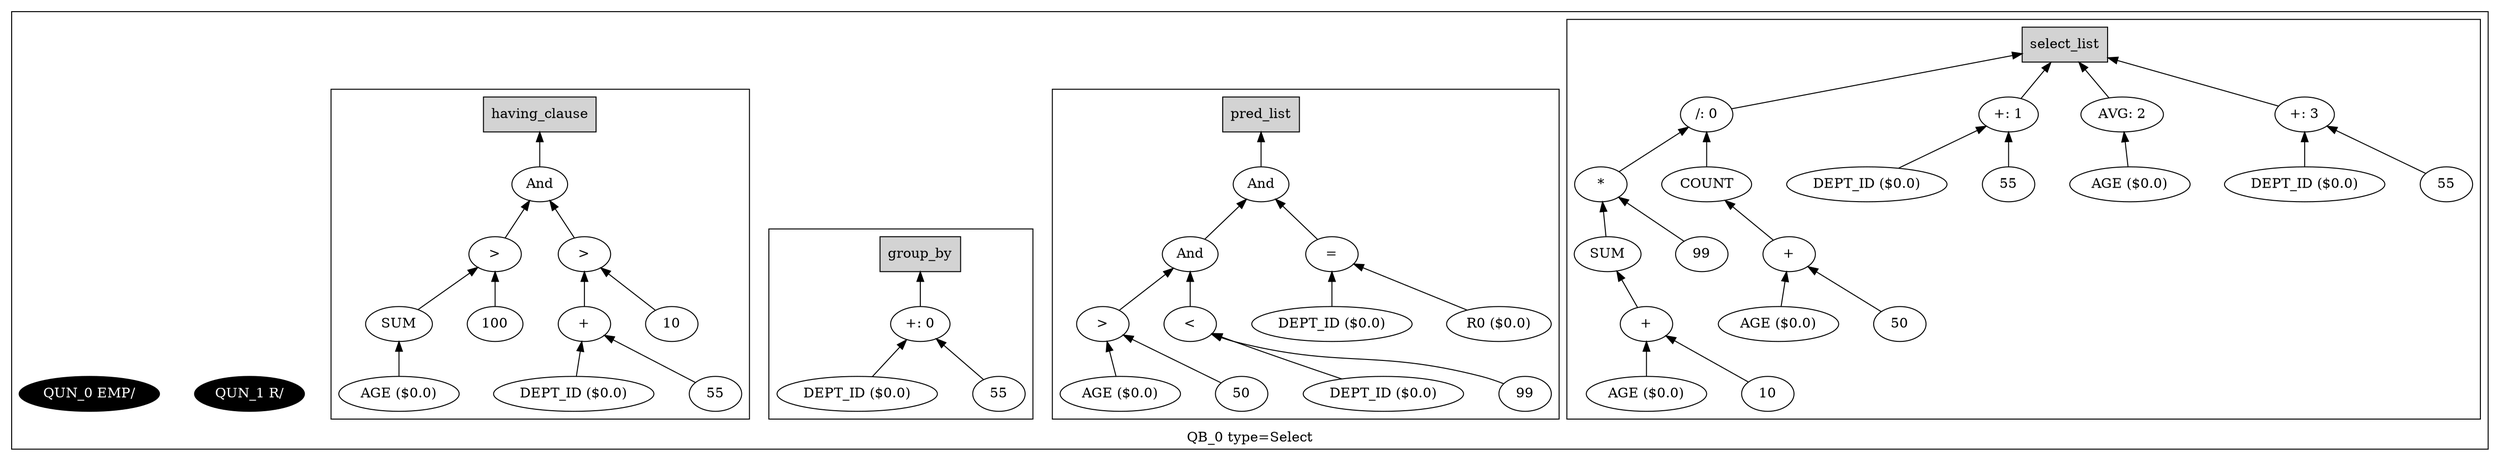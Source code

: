 digraph example1 {
    rankdir=BT;
    nodesep=0.5;
    ordering="in";
  subgraph cluster_QB_0 {
    "QB_0_selectlist"[label="select_list",shape=box,style=filled];
  subgraph cluster_select_listQB_0 {
    exprnodeExprKey11v1[label="/: 0"];
    exprnodeExprKey6v1 -> exprnodeExprKey11v1;
    exprnodeExprKey6v1[label="*"];
    exprnodeExprKey4v1 -> exprnodeExprKey6v1;
    exprnodeExprKey4v1[label="SUM"];
    exprnodeExprKey3v1 -> exprnodeExprKey4v1;
    exprnodeExprKey3v1[label="+"];
    exprnodeExprKey1v1 -> exprnodeExprKey3v1;
    exprnodeExprKey1v1[label="AGE ($0.0)"];
    exprnodeExprKey2v1 -> exprnodeExprKey3v1;
    exprnodeExprKey2v1[label="10"];
    exprnodeExprKey5v1 -> exprnodeExprKey6v1;
    exprnodeExprKey5v1[label="99"];
    exprnodeExprKey10v1 -> exprnodeExprKey11v1;
    exprnodeExprKey10v1[label="COUNT"];
    exprnodeExprKey9v1 -> exprnodeExprKey10v1;
    exprnodeExprKey9v1[label="+"];
    exprnodeExprKey7v1 -> exprnodeExprKey9v1;
    exprnodeExprKey7v1[label="AGE ($0.0)"];
    exprnodeExprKey8v1 -> exprnodeExprKey9v1;
    exprnodeExprKey8v1[label="50"];
    exprnodeExprKey11v1 -> "QB_0_selectlist";
    exprnodeExprKey14v1[label="+: 1"];
    exprnodeExprKey12v1 -> exprnodeExprKey14v1;
    exprnodeExprKey12v1[label="DEPT_ID ($0.0)"];
    exprnodeExprKey13v1 -> exprnodeExprKey14v1;
    exprnodeExprKey13v1[label="55"];
    exprnodeExprKey14v1 -> "QB_0_selectlist";
    exprnodeExprKey16v1[label="AVG: 2"];
    exprnodeExprKey15v1 -> exprnodeExprKey16v1;
    exprnodeExprKey15v1[label="AGE ($0.0)"];
    exprnodeExprKey16v1 -> "QB_0_selectlist";
    exprnodeExprKey19v1[label="+: 3"];
    exprnodeExprKey17v1 -> exprnodeExprKey19v1;
    exprnodeExprKey17v1[label="DEPT_ID ($0.0)"];
    exprnodeExprKey18v1 -> exprnodeExprKey19v1;
    exprnodeExprKey18v1[label="55"];
    exprnodeExprKey19v1 -> "QB_0_selectlist";
}
    "QUN_1"[label="QUN_1 R/", fillcolor=black, fontcolor=white, style=filled]
    "QUN_0"[label="QUN_0 EMP/", fillcolor=black, fontcolor=white, style=filled]
  subgraph cluster_pred_listQB_0 {
    exprnodeExprKey30v1[label="And"];
    exprnodeExprKey26v1 -> exprnodeExprKey30v1;
    exprnodeExprKey26v1[label="And"];
    exprnodeExprKey22v1 -> exprnodeExprKey26v1;
    exprnodeExprKey22v1[label=">"];
    exprnodeExprKey20v1 -> exprnodeExprKey22v1;
    exprnodeExprKey20v1[label="AGE ($0.0)"];
    exprnodeExprKey21v1 -> exprnodeExprKey22v1;
    exprnodeExprKey21v1[label="50"];
    exprnodeExprKey25v1 -> exprnodeExprKey26v1;
    exprnodeExprKey25v1[label="<"];
    exprnodeExprKey23v1 -> exprnodeExprKey25v1;
    exprnodeExprKey23v1[label="DEPT_ID ($0.0)"];
    exprnodeExprKey24v1 -> exprnodeExprKey25v1;
    exprnodeExprKey24v1[label="99"];
    exprnodeExprKey29v1 -> exprnodeExprKey30v1;
    exprnodeExprKey29v1[label="="];
    exprnodeExprKey27v1 -> exprnodeExprKey29v1;
    exprnodeExprKey27v1[label="DEPT_ID ($0.0)"];
    exprnodeExprKey28v1 -> exprnodeExprKey29v1;
    exprnodeExprKey28v1[label="R0 ($0.0)"];
    exprnodeExprKey30v1 -> QB_0_pred_list;
    "QB_0_pred_list"[label="pred_list",shape=box,style=filled];
}
  subgraph cluster_group_byQB_0 {
    "QB_0_group_by"[label="group_by",shape=box,style=filled];
    exprnodeExprKey33v1[label="+: 0"];
    exprnodeExprKey31v1 -> exprnodeExprKey33v1;
    exprnodeExprKey31v1[label="DEPT_ID ($0.0)"];
    exprnodeExprKey32v1 -> exprnodeExprKey33v1;
    exprnodeExprKey32v1[label="55"];
    exprnodeExprKey33v1 -> "QB_0_group_by";
}
  subgraph cluster_having_clauseQB_0 {
    exprnodeExprKey43v1[label="And"];
    exprnodeExprKey37v1 -> exprnodeExprKey43v1;
    exprnodeExprKey37v1[label=">"];
    exprnodeExprKey35v1 -> exprnodeExprKey37v1;
    exprnodeExprKey35v1[label="SUM"];
    exprnodeExprKey34v1 -> exprnodeExprKey35v1;
    exprnodeExprKey34v1[label="AGE ($0.0)"];
    exprnodeExprKey36v1 -> exprnodeExprKey37v1;
    exprnodeExprKey36v1[label="100"];
    exprnodeExprKey42v1 -> exprnodeExprKey43v1;
    exprnodeExprKey42v1[label=">"];
    exprnodeExprKey40v1 -> exprnodeExprKey42v1;
    exprnodeExprKey40v1[label="+"];
    exprnodeExprKey38v1 -> exprnodeExprKey40v1;
    exprnodeExprKey38v1[label="DEPT_ID ($0.0)"];
    exprnodeExprKey39v1 -> exprnodeExprKey40v1;
    exprnodeExprKey39v1[label="55"];
    exprnodeExprKey41v1 -> exprnodeExprKey42v1;
    exprnodeExprKey41v1[label="10"];
    exprnodeExprKey43v1 -> QB_0_having_clause;
    "QB_0_having_clause"[label="having_clause",shape=box,style=filled];
}
    label = "QB_0 type=Select";
}
}
